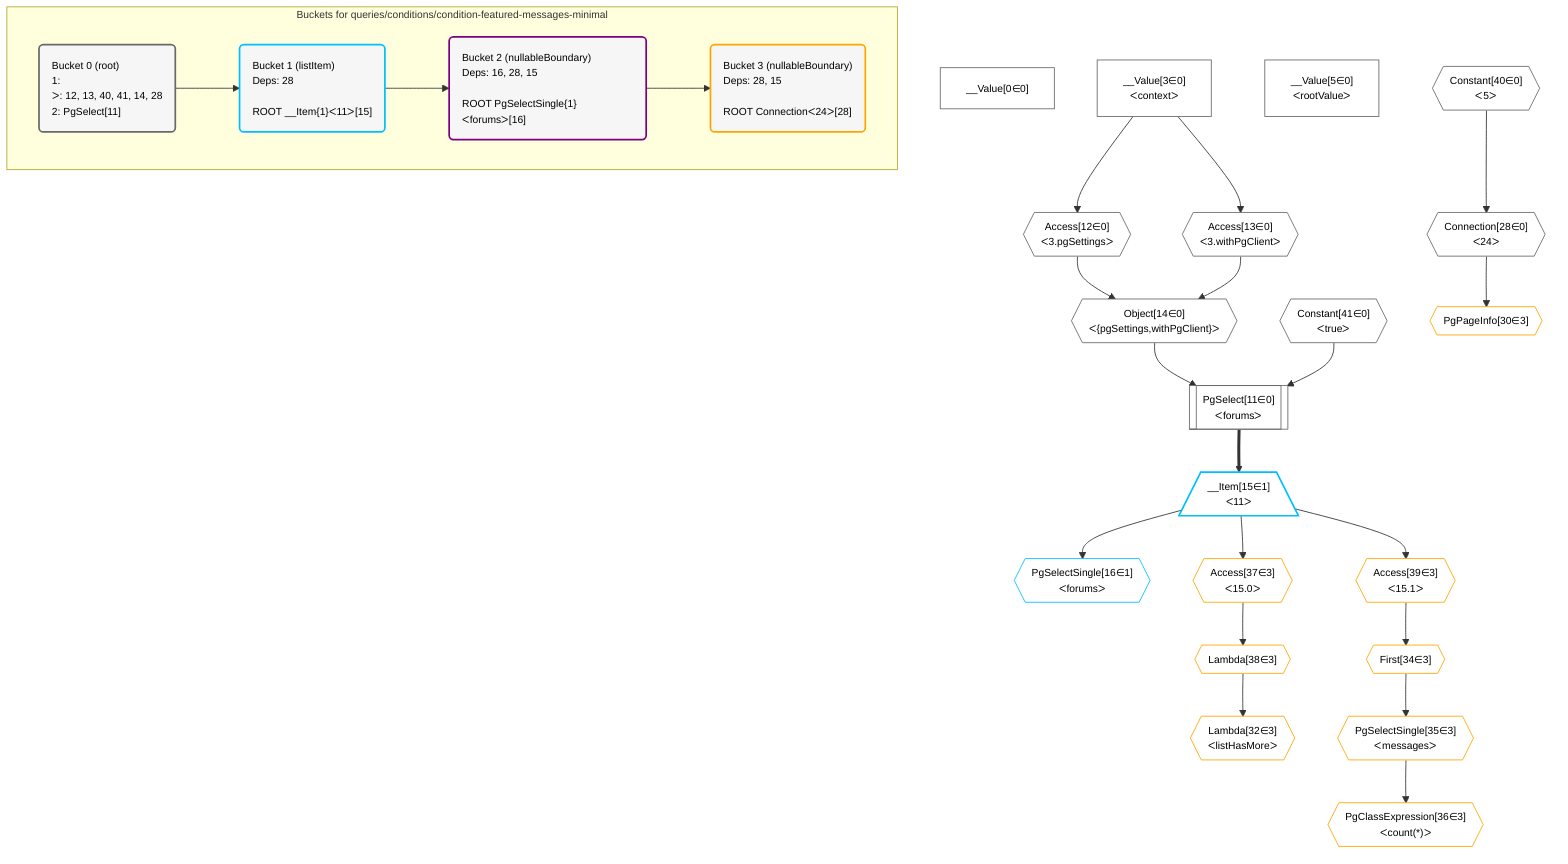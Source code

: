 %%{init: {'themeVariables': { 'fontSize': '12px'}}}%%
graph TD
    classDef path fill:#eee,stroke:#000,color:#000
    classDef plan fill:#fff,stroke-width:1px,color:#000
    classDef itemplan fill:#fff,stroke-width:2px,color:#000
    classDef unbatchedplan fill:#dff,stroke-width:1px,color:#000
    classDef sideeffectplan fill:#fcc,stroke-width:2px,color:#000
    classDef bucket fill:#f6f6f6,color:#000,stroke-width:2px,text-align:left


    %% define steps
    __Value0["__Value[0∈0]"]:::plan
    __Value3["__Value[3∈0]<br />ᐸcontextᐳ"]:::plan
    __Value5["__Value[5∈0]<br />ᐸrootValueᐳ"]:::plan
    Access12{{"Access[12∈0]<br />ᐸ3.pgSettingsᐳ"}}:::plan
    Access13{{"Access[13∈0]<br />ᐸ3.withPgClientᐳ"}}:::plan
    Object14{{"Object[14∈0]<br />ᐸ{pgSettings,withPgClient}ᐳ"}}:::plan
    Constant41{{"Constant[41∈0]<br />ᐸtrueᐳ"}}:::plan
    PgSelect11[["PgSelect[11∈0]<br />ᐸforumsᐳ"]]:::plan
    __Item15[/"__Item[15∈1]<br />ᐸ11ᐳ"\]:::itemplan
    PgSelectSingle16{{"PgSelectSingle[16∈1]<br />ᐸforumsᐳ"}}:::plan
    Constant40{{"Constant[40∈0]<br />ᐸ5ᐳ"}}:::plan
    Connection28{{"Connection[28∈0]<br />ᐸ24ᐳ"}}:::plan
    PgPageInfo30{{"PgPageInfo[30∈3]"}}:::plan
    Access37{{"Access[37∈3]<br />ᐸ15.0ᐳ"}}:::plan
    Lambda38{{"Lambda[38∈3]"}}:::plan
    Lambda32{{"Lambda[32∈3]<br />ᐸlistHasMoreᐳ"}}:::plan
    Access39{{"Access[39∈3]<br />ᐸ15.1ᐳ"}}:::plan
    First34{{"First[34∈3]"}}:::plan
    PgSelectSingle35{{"PgSelectSingle[35∈3]<br />ᐸmessagesᐳ"}}:::plan
    PgClassExpression36{{"PgClassExpression[36∈3]<br />ᐸcount(*)ᐳ"}}:::plan

    %% plan dependencies
    __Value3 --> Access12
    __Value3 --> Access13
    Access12 & Access13 --> Object14
    Object14 & Constant41 --> PgSelect11
    PgSelect11 ==> __Item15
    __Item15 --> PgSelectSingle16
    Constant40 --> Connection28
    Connection28 --> PgPageInfo30
    __Item15 --> Access37
    Access37 --> Lambda38
    Lambda38 --> Lambda32
    __Item15 --> Access39
    Access39 --> First34
    First34 --> PgSelectSingle35
    PgSelectSingle35 --> PgClassExpression36

    subgraph "Buckets for queries/conditions/condition-featured-messages-minimal"
    Bucket0("Bucket 0 (root)<br />1: <br />ᐳ: 12, 13, 40, 41, 14, 28<br />2: PgSelect[11]"):::bucket
    classDef bucket0 stroke:#696969
    class Bucket0,__Value0,__Value3,__Value5,PgSelect11,Access12,Access13,Object14,Connection28,Constant40,Constant41 bucket0
    Bucket1("Bucket 1 (listItem)<br />Deps: 28<br /><br />ROOT __Item{1}ᐸ11ᐳ[15]"):::bucket
    classDef bucket1 stroke:#00bfff
    class Bucket1,__Item15,PgSelectSingle16 bucket1
    Bucket2("Bucket 2 (nullableBoundary)<br />Deps: 16, 28, 15<br /><br />ROOT PgSelectSingle{1}ᐸforumsᐳ[16]"):::bucket
    classDef bucket2 stroke:#7f007f
    class Bucket2 bucket2
    Bucket3("Bucket 3 (nullableBoundary)<br />Deps: 28, 15<br /><br />ROOT Connectionᐸ24ᐳ[28]"):::bucket
    classDef bucket3 stroke:#ffa500
    class Bucket3,PgPageInfo30,Lambda32,First34,PgSelectSingle35,PgClassExpression36,Access37,Lambda38,Access39 bucket3
    Bucket0 --> Bucket1
    Bucket1 --> Bucket2
    Bucket2 --> Bucket3
    end